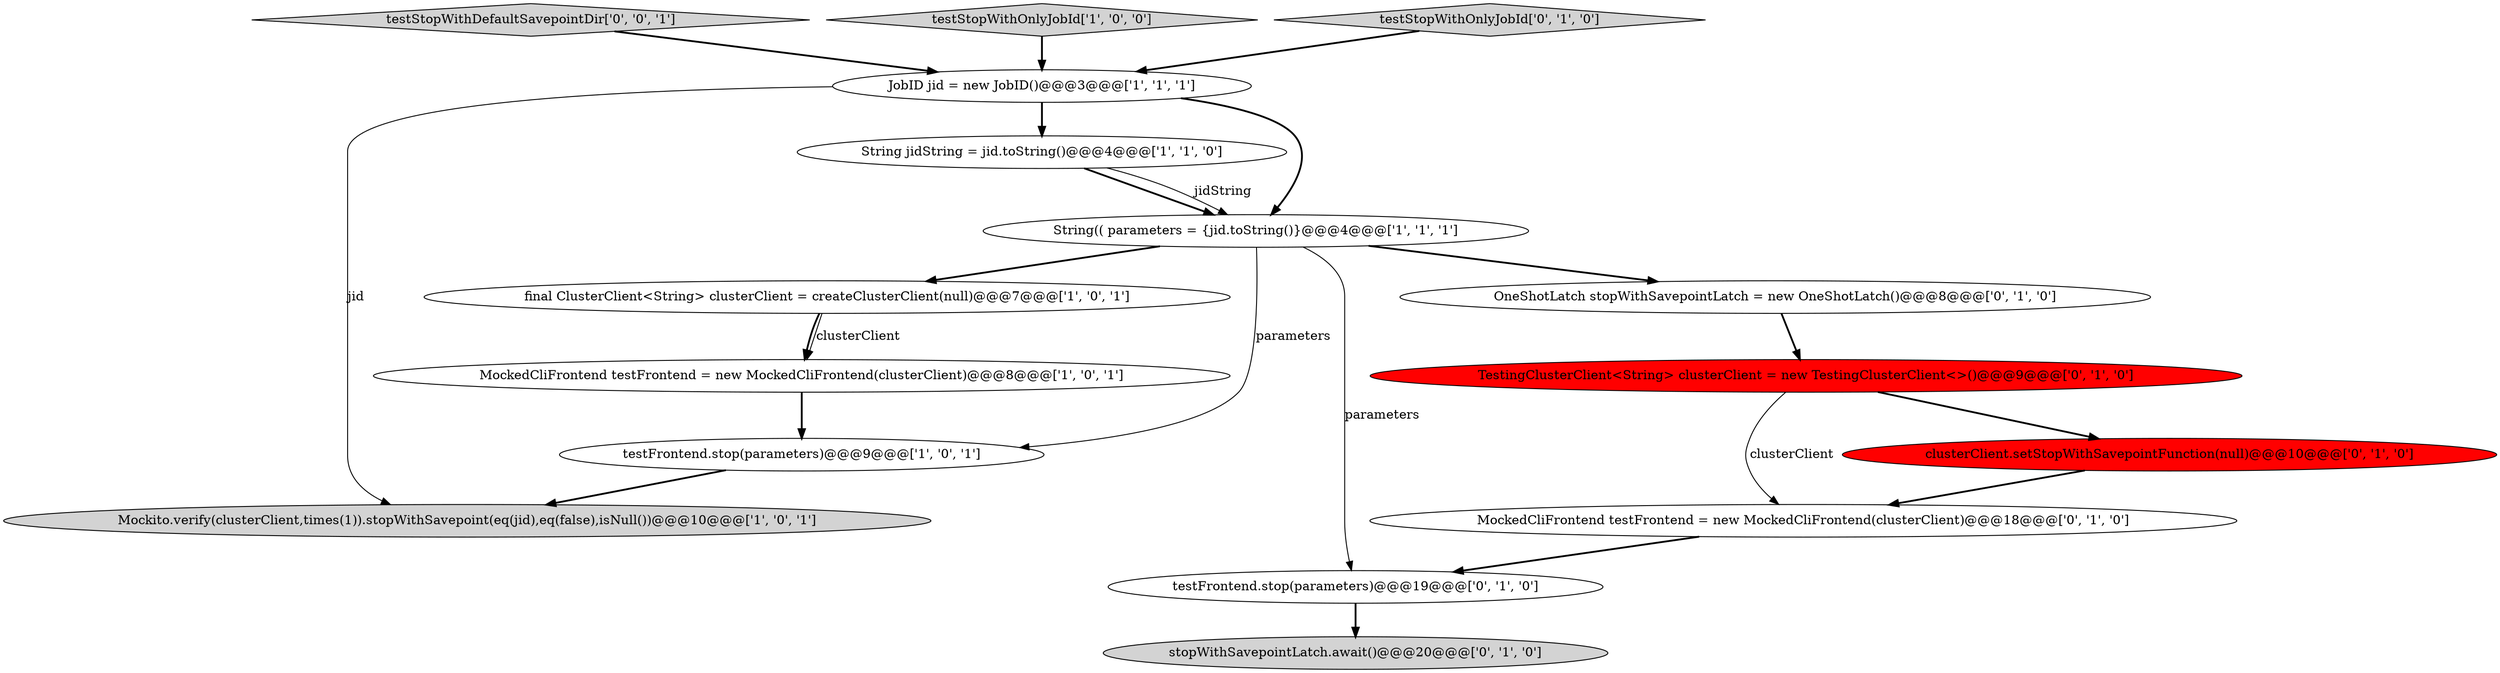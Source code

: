 digraph {
0 [style = filled, label = "JobID jid = new JobID()@@@3@@@['1', '1', '1']", fillcolor = white, shape = ellipse image = "AAA0AAABBB1BBB"];
7 [style = filled, label = "final ClusterClient<String> clusterClient = createClusterClient(null)@@@7@@@['1', '0', '1']", fillcolor = white, shape = ellipse image = "AAA0AAABBB1BBB"];
6 [style = filled, label = "testFrontend.stop(parameters)@@@9@@@['1', '0', '1']", fillcolor = white, shape = ellipse image = "AAA0AAABBB1BBB"];
9 [style = filled, label = "testFrontend.stop(parameters)@@@19@@@['0', '1', '0']", fillcolor = white, shape = ellipse image = "AAA0AAABBB2BBB"];
11 [style = filled, label = "MockedCliFrontend testFrontend = new MockedCliFrontend(clusterClient)@@@18@@@['0', '1', '0']", fillcolor = white, shape = ellipse image = "AAA0AAABBB2BBB"];
15 [style = filled, label = "testStopWithDefaultSavepointDir['0', '0', '1']", fillcolor = lightgray, shape = diamond image = "AAA0AAABBB3BBB"];
5 [style = filled, label = "Mockito.verify(clusterClient,times(1)).stopWithSavepoint(eq(jid),eq(false),isNull())@@@10@@@['1', '0', '1']", fillcolor = lightgray, shape = ellipse image = "AAA0AAABBB1BBB"];
4 [style = filled, label = "testStopWithOnlyJobId['1', '0', '0']", fillcolor = lightgray, shape = diamond image = "AAA0AAABBB1BBB"];
8 [style = filled, label = "TestingClusterClient<String> clusterClient = new TestingClusterClient<>()@@@9@@@['0', '1', '0']", fillcolor = red, shape = ellipse image = "AAA1AAABBB2BBB"];
10 [style = filled, label = "testStopWithOnlyJobId['0', '1', '0']", fillcolor = lightgray, shape = diamond image = "AAA0AAABBB2BBB"];
14 [style = filled, label = "stopWithSavepointLatch.await()@@@20@@@['0', '1', '0']", fillcolor = lightgray, shape = ellipse image = "AAA0AAABBB2BBB"];
2 [style = filled, label = "MockedCliFrontend testFrontend = new MockedCliFrontend(clusterClient)@@@8@@@['1', '0', '1']", fillcolor = white, shape = ellipse image = "AAA0AAABBB1BBB"];
12 [style = filled, label = "OneShotLatch stopWithSavepointLatch = new OneShotLatch()@@@8@@@['0', '1', '0']", fillcolor = white, shape = ellipse image = "AAA0AAABBB2BBB"];
13 [style = filled, label = "clusterClient.setStopWithSavepointFunction(null)@@@10@@@['0', '1', '0']", fillcolor = red, shape = ellipse image = "AAA1AAABBB2BBB"];
3 [style = filled, label = "String jidString = jid.toString()@@@4@@@['1', '1', '0']", fillcolor = white, shape = ellipse image = "AAA0AAABBB1BBB"];
1 [style = filled, label = "String(( parameters = {jid.toString()}@@@4@@@['1', '1', '1']", fillcolor = white, shape = ellipse image = "AAA0AAABBB1BBB"];
0->3 [style = bold, label=""];
3->1 [style = bold, label=""];
2->6 [style = bold, label=""];
11->9 [style = bold, label=""];
1->7 [style = bold, label=""];
13->11 [style = bold, label=""];
1->6 [style = solid, label="parameters"];
4->0 [style = bold, label=""];
1->9 [style = solid, label="parameters"];
6->5 [style = bold, label=""];
7->2 [style = bold, label=""];
12->8 [style = bold, label=""];
0->1 [style = bold, label=""];
15->0 [style = bold, label=""];
10->0 [style = bold, label=""];
9->14 [style = bold, label=""];
1->12 [style = bold, label=""];
0->5 [style = solid, label="jid"];
8->11 [style = solid, label="clusterClient"];
7->2 [style = solid, label="clusterClient"];
8->13 [style = bold, label=""];
3->1 [style = solid, label="jidString"];
}
